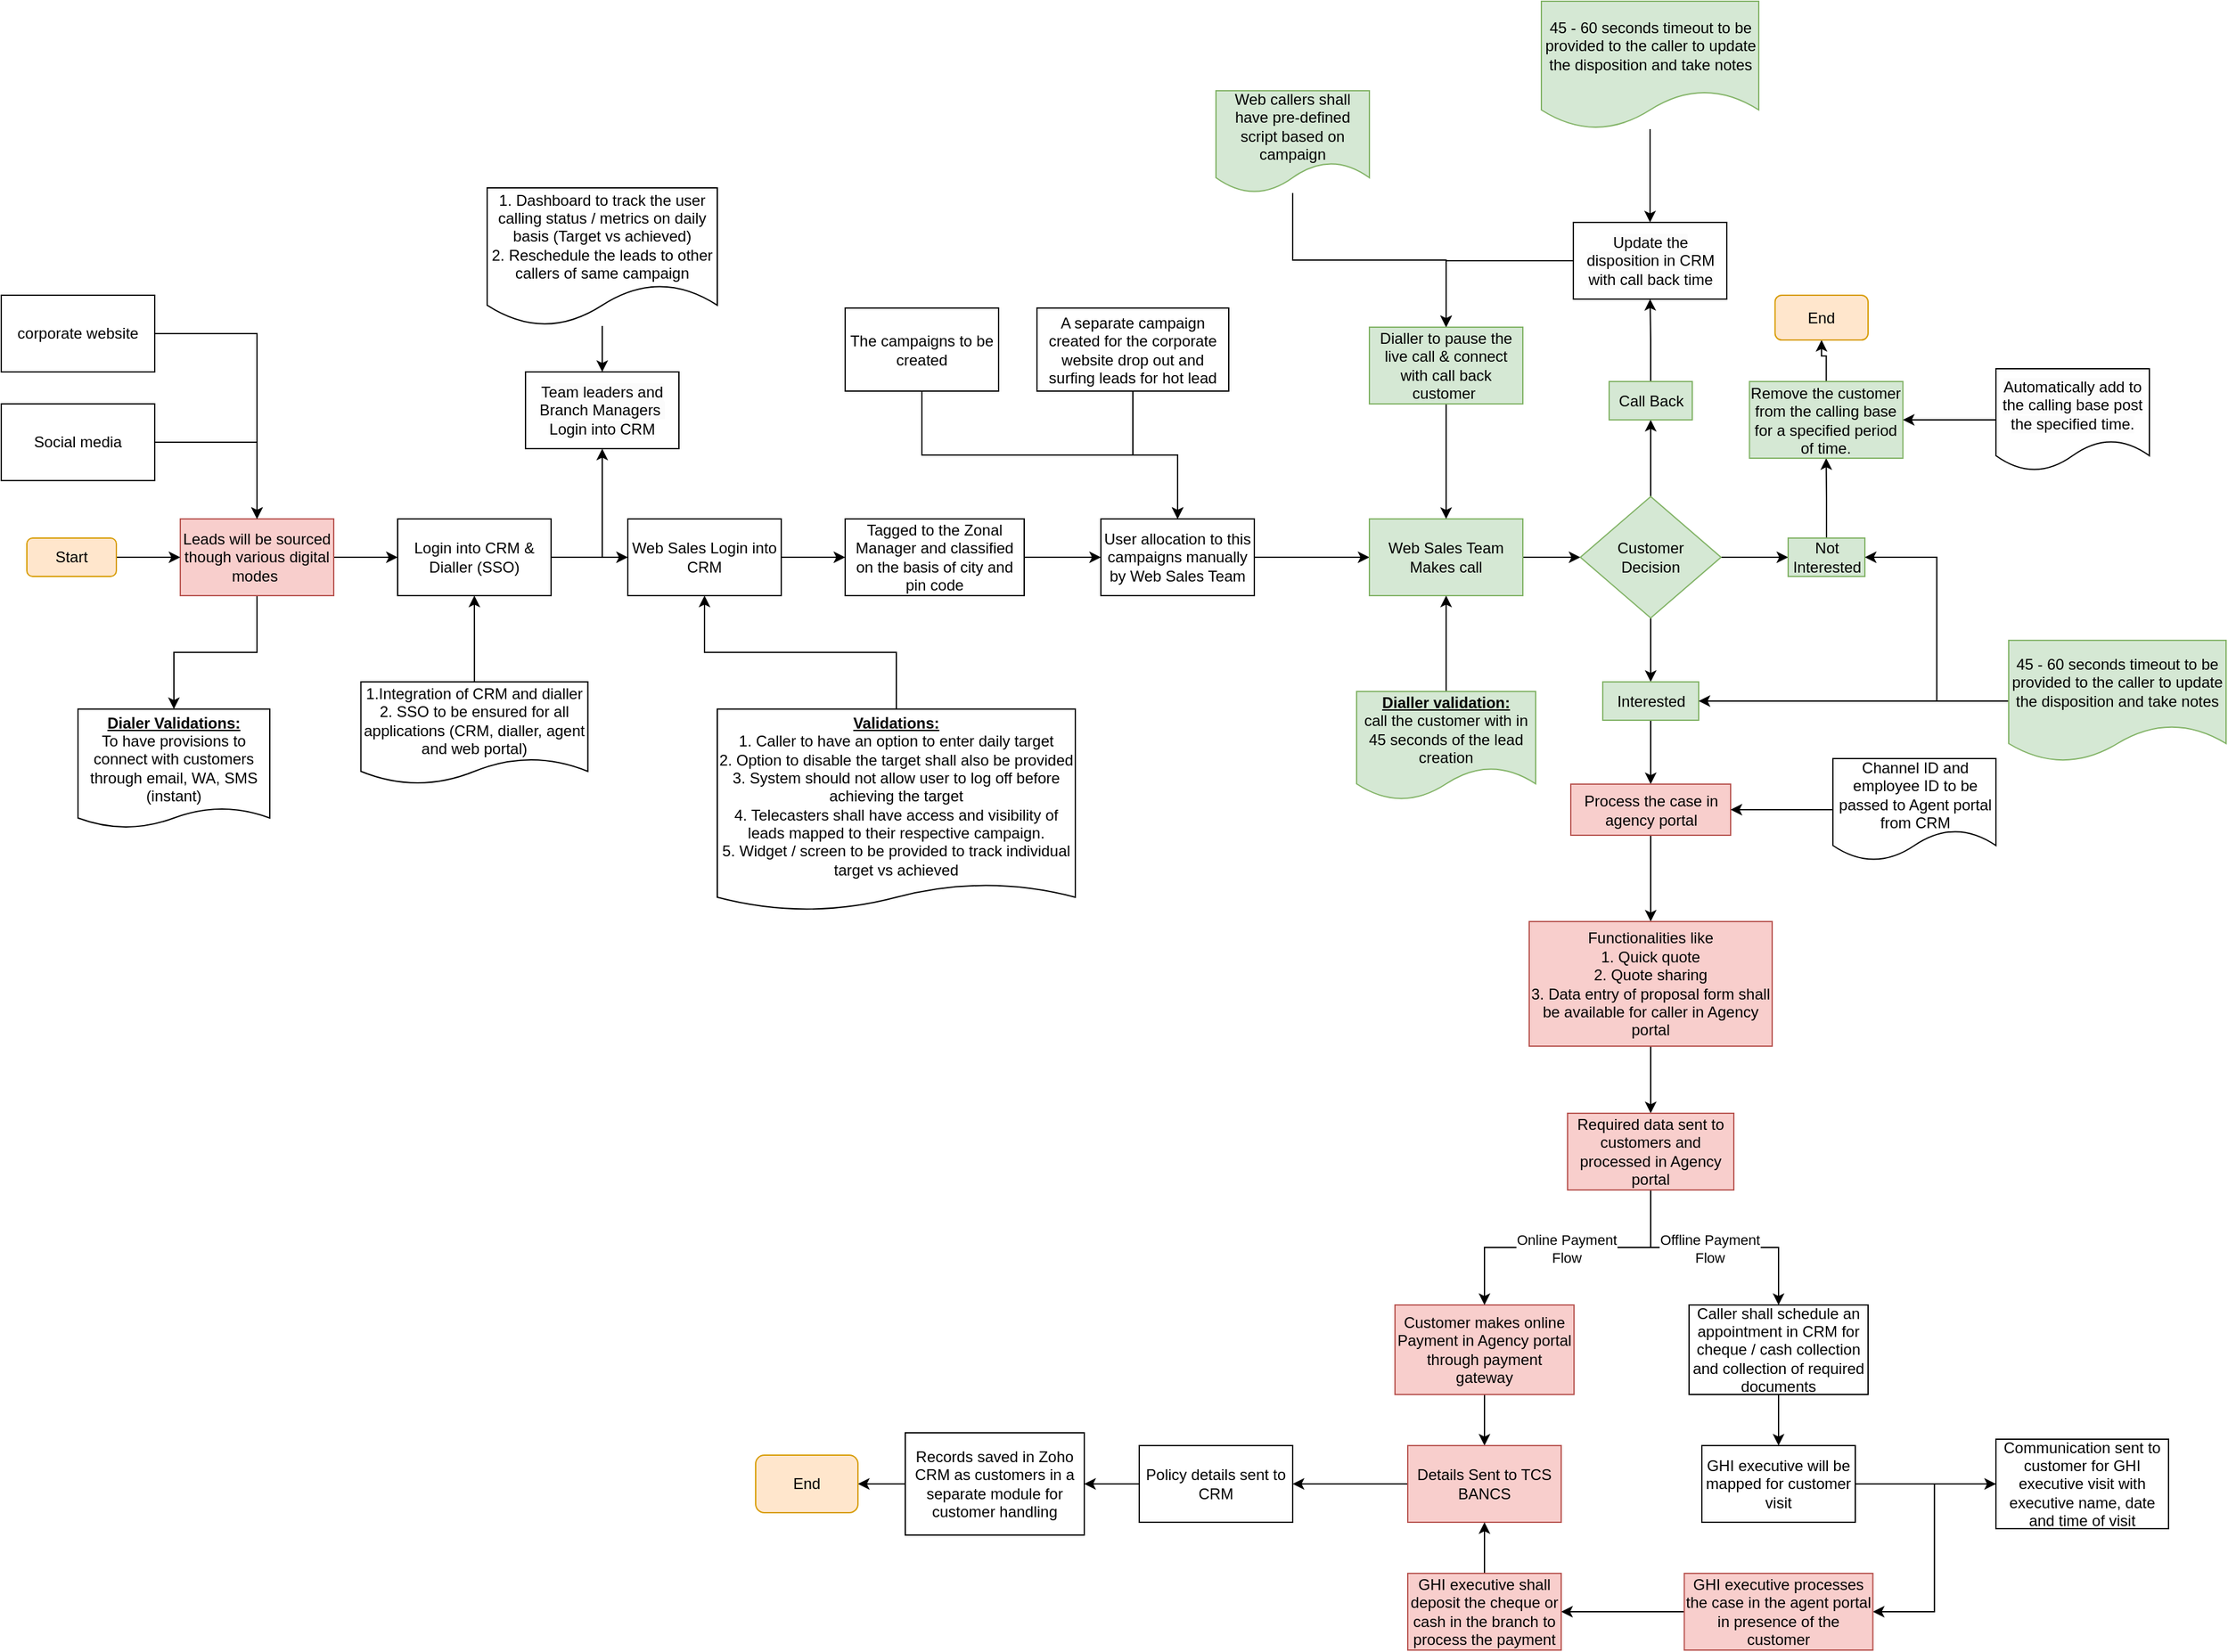 <mxfile version="24.6.4" type="github">
  <diagram name="Page-1" id="cPXebE8d43cmAomiVw6z">
    <mxGraphModel dx="3364" dy="1511" grid="1" gridSize="10" guides="1" tooltips="1" connect="1" arrows="1" fold="1" page="1" pageScale="1" pageWidth="1169" pageHeight="827" background="#ffffff" math="0" shadow="0">
      <root>
        <mxCell id="0" />
        <mxCell id="1" parent="0" />
        <mxCell id="DHG3hZiEQoI8j79bsbjd-3" style="edgeStyle=orthogonalEdgeStyle;rounded=0;orthogonalLoop=1;jettySize=auto;html=1;" edge="1" parent="1" source="fGk7OGRNWrDz0cRM8d9a-1" target="DHG3hZiEQoI8j79bsbjd-1">
          <mxGeometry relative="1" as="geometry" />
        </mxCell>
        <mxCell id="DHG3hZiEQoI8j79bsbjd-37" style="edgeStyle=orthogonalEdgeStyle;rounded=0;orthogonalLoop=1;jettySize=auto;html=1;entryX=0.5;entryY=0;entryDx=0;entryDy=0;" edge="1" parent="1" source="fGk7OGRNWrDz0cRM8d9a-1" target="DHG3hZiEQoI8j79bsbjd-36">
          <mxGeometry relative="1" as="geometry" />
        </mxCell>
        <mxCell id="fGk7OGRNWrDz0cRM8d9a-1" value="Leads will be sourced though various digital modes&amp;nbsp;" style="rounded=0;whiteSpace=wrap;html=1;fillColor=#f8cecc;strokeColor=#b85450;" parent="1" vertex="1">
          <mxGeometry x="-2160" y="115" width="120" height="60" as="geometry" />
        </mxCell>
        <mxCell id="fGk7OGRNWrDz0cRM8d9a-10" style="edgeStyle=orthogonalEdgeStyle;rounded=0;orthogonalLoop=1;jettySize=auto;html=1;entryX=0.5;entryY=0;entryDx=0;entryDy=0;exitX=1;exitY=0.5;exitDx=0;exitDy=0;" parent="1" source="fGk7OGRNWrDz0cRM8d9a-2" target="fGk7OGRNWrDz0cRM8d9a-1" edge="1">
          <mxGeometry relative="1" as="geometry" />
        </mxCell>
        <mxCell id="fGk7OGRNWrDz0cRM8d9a-2" value="Social media" style="rounded=0;whiteSpace=wrap;html=1;" parent="1" vertex="1">
          <mxGeometry x="-2300" y="25" width="120" height="60" as="geometry" />
        </mxCell>
        <mxCell id="fGk7OGRNWrDz0cRM8d9a-12" style="edgeStyle=orthogonalEdgeStyle;rounded=0;orthogonalLoop=1;jettySize=auto;html=1;entryX=0.5;entryY=0;entryDx=0;entryDy=0;exitX=1;exitY=0.5;exitDx=0;exitDy=0;" parent="1" source="fGk7OGRNWrDz0cRM8d9a-3" target="fGk7OGRNWrDz0cRM8d9a-1" edge="1">
          <mxGeometry relative="1" as="geometry" />
        </mxCell>
        <mxCell id="fGk7OGRNWrDz0cRM8d9a-3" value="corporate website" style="rounded=0;whiteSpace=wrap;html=1;" parent="1" vertex="1">
          <mxGeometry x="-2300" y="-60" width="120" height="60" as="geometry" />
        </mxCell>
        <mxCell id="DHG3hZiEQoI8j79bsbjd-21" style="edgeStyle=orthogonalEdgeStyle;rounded=0;orthogonalLoop=1;jettySize=auto;html=1;entryX=0.5;entryY=0;entryDx=0;entryDy=0;exitX=0.5;exitY=1;exitDx=0;exitDy=0;" edge="1" parent="1" source="fGk7OGRNWrDz0cRM8d9a-13" target="fGk7OGRNWrDz0cRM8d9a-16">
          <mxGeometry relative="1" as="geometry" />
        </mxCell>
        <mxCell id="fGk7OGRNWrDz0cRM8d9a-13" value="The campaigns to be created" style="rounded=0;whiteSpace=wrap;html=1;" parent="1" vertex="1">
          <mxGeometry x="-1640" y="-50" width="120" height="65" as="geometry" />
        </mxCell>
        <mxCell id="fGk7OGRNWrDz0cRM8d9a-32" style="edgeStyle=orthogonalEdgeStyle;rounded=0;orthogonalLoop=1;jettySize=auto;html=1;" parent="1" source="fGk7OGRNWrDz0cRM8d9a-16" target="fGk7OGRNWrDz0cRM8d9a-43" edge="1">
          <mxGeometry relative="1" as="geometry">
            <mxPoint x="-1270" y="145" as="targetPoint" />
          </mxGeometry>
        </mxCell>
        <mxCell id="fGk7OGRNWrDz0cRM8d9a-16" value="User allocation to this campaigns&amp;nbsp;manually by Web Sales Team" style="rounded=0;whiteSpace=wrap;html=1;" parent="1" vertex="1">
          <mxGeometry x="-1440" y="115" width="120" height="60" as="geometry" />
        </mxCell>
        <mxCell id="DHG3hZiEQoI8j79bsbjd-22" style="edgeStyle=orthogonalEdgeStyle;rounded=0;orthogonalLoop=1;jettySize=auto;html=1;entryX=0.5;entryY=0;entryDx=0;entryDy=0;" edge="1" parent="1" source="fGk7OGRNWrDz0cRM8d9a-19" target="fGk7OGRNWrDz0cRM8d9a-16">
          <mxGeometry relative="1" as="geometry" />
        </mxCell>
        <mxCell id="fGk7OGRNWrDz0cRM8d9a-19" value="A separate campaign created for the corporate website drop out and surfing leads for hot lead" style="rounded=0;whiteSpace=wrap;html=1;" parent="1" vertex="1">
          <mxGeometry x="-1490" y="-50" width="150" height="65" as="geometry" />
        </mxCell>
        <mxCell id="DHG3hZiEQoI8j79bsbjd-23" style="edgeStyle=orthogonalEdgeStyle;rounded=0;orthogonalLoop=1;jettySize=auto;html=1;entryX=0;entryY=0.5;entryDx=0;entryDy=0;" edge="1" parent="1" source="fGk7OGRNWrDz0cRM8d9a-22" target="fGk7OGRNWrDz0cRM8d9a-16">
          <mxGeometry relative="1" as="geometry" />
        </mxCell>
        <mxCell id="fGk7OGRNWrDz0cRM8d9a-22" value="Tagged to the Zonal Manager and classified on the basis of city and pin code" style="rounded=0;whiteSpace=wrap;html=1;" parent="1" vertex="1">
          <mxGeometry x="-1640" y="115" width="140" height="60" as="geometry" />
        </mxCell>
        <mxCell id="DHG3hZiEQoI8j79bsbjd-27" style="edgeStyle=orthogonalEdgeStyle;rounded=0;orthogonalLoop=1;jettySize=auto;html=1;entryX=0.5;entryY=1;entryDx=0;entryDy=0;" edge="1" parent="1" source="fGk7OGRNWrDz0cRM8d9a-27" target="DHG3hZiEQoI8j79bsbjd-1">
          <mxGeometry relative="1" as="geometry">
            <mxPoint x="-1930" y="200" as="targetPoint" />
          </mxGeometry>
        </mxCell>
        <mxCell id="fGk7OGRNWrDz0cRM8d9a-27" value="1.Integration of CRM and dialler&lt;div&gt;2. SSO to be ensured for all applications (CRM, dialler, agent and web portal)&lt;/div&gt;" style="shape=document;whiteSpace=wrap;html=1;boundedLbl=1;size=0.25;" parent="1" vertex="1">
          <mxGeometry x="-2018.75" y="242.5" width="177.5" height="80" as="geometry" />
        </mxCell>
        <mxCell id="fGk7OGRNWrDz0cRM8d9a-52" style="edgeStyle=orthogonalEdgeStyle;rounded=0;orthogonalLoop=1;jettySize=auto;html=1;" parent="1" source="fGk7OGRNWrDz0cRM8d9a-43" target="fGk7OGRNWrDz0cRM8d9a-47" edge="1">
          <mxGeometry relative="1" as="geometry" />
        </mxCell>
        <mxCell id="fGk7OGRNWrDz0cRM8d9a-43" value="Web Sales Team Makes call" style="rounded=0;whiteSpace=wrap;html=1;fillColor=#d5e8d4;strokeColor=#82b366;" parent="1" vertex="1">
          <mxGeometry x="-1230" y="115" width="120" height="60" as="geometry" />
        </mxCell>
        <mxCell id="fGk7OGRNWrDz0cRM8d9a-67" style="edgeStyle=orthogonalEdgeStyle;rounded=0;orthogonalLoop=1;jettySize=auto;html=1;entryX=0.5;entryY=0;entryDx=0;entryDy=0;" parent="1" source="fGk7OGRNWrDz0cRM8d9a-47" target="fGk7OGRNWrDz0cRM8d9a-66" edge="1">
          <mxGeometry relative="1" as="geometry" />
        </mxCell>
        <mxCell id="fGk7OGRNWrDz0cRM8d9a-69" style="edgeStyle=orthogonalEdgeStyle;rounded=0;orthogonalLoop=1;jettySize=auto;html=1;" parent="1" source="fGk7OGRNWrDz0cRM8d9a-47" target="fGk7OGRNWrDz0cRM8d9a-49" edge="1">
          <mxGeometry relative="1" as="geometry" />
        </mxCell>
        <mxCell id="fGk7OGRNWrDz0cRM8d9a-70" style="edgeStyle=orthogonalEdgeStyle;rounded=0;orthogonalLoop=1;jettySize=auto;html=1;" parent="1" source="fGk7OGRNWrDz0cRM8d9a-47" target="fGk7OGRNWrDz0cRM8d9a-48" edge="1">
          <mxGeometry relative="1" as="geometry" />
        </mxCell>
        <mxCell id="fGk7OGRNWrDz0cRM8d9a-47" value="Customer&lt;div&gt;Decision&lt;/div&gt;" style="rhombus;whiteSpace=wrap;html=1;fillColor=#d5e8d4;strokeColor=#82b366;" parent="1" vertex="1">
          <mxGeometry x="-1065" y="97.5" width="110" height="95" as="geometry" />
        </mxCell>
        <mxCell id="fGk7OGRNWrDz0cRM8d9a-142" style="edgeStyle=orthogonalEdgeStyle;rounded=0;orthogonalLoop=1;jettySize=auto;html=1;" parent="1" source="fGk7OGRNWrDz0cRM8d9a-48" target="fGk7OGRNWrDz0cRM8d9a-141" edge="1">
          <mxGeometry relative="1" as="geometry" />
        </mxCell>
        <mxCell id="fGk7OGRNWrDz0cRM8d9a-48" value="Call Back" style="rounded=0;whiteSpace=wrap;html=1;fillColor=#d5e8d4;strokeColor=#82b366;" parent="1" vertex="1">
          <mxGeometry x="-1042.5" y="7.5" width="65" height="30" as="geometry" />
        </mxCell>
        <mxCell id="fGk7OGRNWrDz0cRM8d9a-116" style="edgeStyle=orthogonalEdgeStyle;rounded=0;orthogonalLoop=1;jettySize=auto;html=1;entryX=0.5;entryY=1;entryDx=0;entryDy=0;" parent="1" source="fGk7OGRNWrDz0cRM8d9a-49" target="fGk7OGRNWrDz0cRM8d9a-113" edge="1">
          <mxGeometry relative="1" as="geometry" />
        </mxCell>
        <mxCell id="fGk7OGRNWrDz0cRM8d9a-49" value="Not Interested" style="rounded=0;whiteSpace=wrap;html=1;fillColor=#d5e8d4;strokeColor=#82b366;" parent="1" vertex="1">
          <mxGeometry x="-902.5" y="130" width="60" height="30" as="geometry" />
        </mxCell>
        <mxCell id="fGk7OGRNWrDz0cRM8d9a-51" style="edgeStyle=orthogonalEdgeStyle;rounded=0;orthogonalLoop=1;jettySize=auto;html=1;entryX=0;entryY=0.5;entryDx=0;entryDy=0;" parent="1" source="fGk7OGRNWrDz0cRM8d9a-50" target="fGk7OGRNWrDz0cRM8d9a-1" edge="1">
          <mxGeometry relative="1" as="geometry" />
        </mxCell>
        <mxCell id="fGk7OGRNWrDz0cRM8d9a-50" value="Start" style="rounded=1;whiteSpace=wrap;html=1;fillColor=#ffe6cc;strokeColor=#d79b00;" parent="1" vertex="1">
          <mxGeometry x="-2280" y="130" width="70" height="30" as="geometry" />
        </mxCell>
        <mxCell id="fGk7OGRNWrDz0cRM8d9a-92" style="edgeStyle=orthogonalEdgeStyle;rounded=0;orthogonalLoop=1;jettySize=auto;html=1;entryX=0.5;entryY=0;entryDx=0;entryDy=0;" parent="1" source="fGk7OGRNWrDz0cRM8d9a-66" target="fGk7OGRNWrDz0cRM8d9a-91" edge="1">
          <mxGeometry relative="1" as="geometry">
            <mxPoint x="-1040" y="300" as="targetPoint" />
          </mxGeometry>
        </mxCell>
        <mxCell id="fGk7OGRNWrDz0cRM8d9a-66" value="Inte&lt;span style=&quot;background-color: initial;&quot;&gt;rested&lt;/span&gt;" style="rounded=0;whiteSpace=wrap;html=1;fillColor=#d5e8d4;strokeColor=#82b366;" parent="1" vertex="1">
          <mxGeometry x="-1047.5" y="242.5" width="75" height="30" as="geometry" />
        </mxCell>
        <mxCell id="fGk7OGRNWrDz0cRM8d9a-148" style="edgeStyle=orthogonalEdgeStyle;rounded=0;orthogonalLoop=1;jettySize=auto;html=1;" parent="1" source="fGk7OGRNWrDz0cRM8d9a-89" target="fGk7OGRNWrDz0cRM8d9a-43" edge="1">
          <mxGeometry relative="1" as="geometry" />
        </mxCell>
        <mxCell id="fGk7OGRNWrDz0cRM8d9a-89" value="&lt;u&gt;&lt;b&gt;Dialler validation:&lt;/b&gt;&lt;/u&gt;&lt;div&gt;call the customer with in 45 seconds of the lead creation&lt;/div&gt;" style="shape=document;whiteSpace=wrap;html=1;boundedLbl=1;fillColor=#d5e8d4;strokeColor=#82b366;" parent="1" vertex="1">
          <mxGeometry x="-1240" y="250" width="140" height="85" as="geometry" />
        </mxCell>
        <mxCell id="fGk7OGRNWrDz0cRM8d9a-94" style="edgeStyle=orthogonalEdgeStyle;rounded=0;orthogonalLoop=1;jettySize=auto;html=1;" parent="1" source="fGk7OGRNWrDz0cRM8d9a-91" target="fGk7OGRNWrDz0cRM8d9a-93" edge="1">
          <mxGeometry relative="1" as="geometry" />
        </mxCell>
        <mxCell id="fGk7OGRNWrDz0cRM8d9a-91" value="Process the case in agency portal" style="whiteSpace=wrap;html=1;fillColor=#f8cecc;strokeColor=#b85450;" parent="1" vertex="1">
          <mxGeometry x="-1072.5" y="322.5" width="125" height="40" as="geometry" />
        </mxCell>
        <mxCell id="fGk7OGRNWrDz0cRM8d9a-119" style="edgeStyle=orthogonalEdgeStyle;rounded=0;orthogonalLoop=1;jettySize=auto;html=1;entryX=0.5;entryY=0;entryDx=0;entryDy=0;" parent="1" source="fGk7OGRNWrDz0cRM8d9a-93" target="fGk7OGRNWrDz0cRM8d9a-100" edge="1">
          <mxGeometry relative="1" as="geometry" />
        </mxCell>
        <mxCell id="fGk7OGRNWrDz0cRM8d9a-93" value="Functionalities like&lt;div&gt;1. Quick quote&lt;/div&gt;&lt;div&gt;2. Quote sharing&lt;/div&gt;&lt;div&gt;3. Data entry of proposal form shall be available for caller in Agency portal&lt;/div&gt;" style="rounded=0;whiteSpace=wrap;html=1;fillColor=#f8cecc;strokeColor=#b85450;" parent="1" vertex="1">
          <mxGeometry x="-1105" y="430" width="190" height="97.5" as="geometry" />
        </mxCell>
        <mxCell id="fGk7OGRNWrDz0cRM8d9a-137" style="edgeStyle=orthogonalEdgeStyle;rounded=0;orthogonalLoop=1;jettySize=auto;html=1;entryX=0.5;entryY=0;entryDx=0;entryDy=0;" parent="1" source="fGk7OGRNWrDz0cRM8d9a-95" target="fGk7OGRNWrDz0cRM8d9a-96" edge="1">
          <mxGeometry relative="1" as="geometry" />
        </mxCell>
        <mxCell id="fGk7OGRNWrDz0cRM8d9a-95" value="Customer makes online Payment in Agency portal through payment gateway" style="whiteSpace=wrap;html=1;fillColor=#f8cecc;strokeColor=#b85450;" parent="1" vertex="1">
          <mxGeometry x="-1210" y="730" width="140" height="70" as="geometry" />
        </mxCell>
        <mxCell id="fGk7OGRNWrDz0cRM8d9a-138" style="edgeStyle=orthogonalEdgeStyle;rounded=0;orthogonalLoop=1;jettySize=auto;html=1;" parent="1" source="fGk7OGRNWrDz0cRM8d9a-96" target="fGk7OGRNWrDz0cRM8d9a-97" edge="1">
          <mxGeometry relative="1" as="geometry" />
        </mxCell>
        <mxCell id="fGk7OGRNWrDz0cRM8d9a-96" value="Details Sent to TCS BANCS" style="whiteSpace=wrap;html=1;fillColor=#f8cecc;strokeColor=#b85450;" parent="1" vertex="1">
          <mxGeometry x="-1200" y="840" width="120" height="60" as="geometry" />
        </mxCell>
        <mxCell id="fGk7OGRNWrDz0cRM8d9a-139" style="edgeStyle=orthogonalEdgeStyle;rounded=0;orthogonalLoop=1;jettySize=auto;html=1;entryX=1;entryY=0.5;entryDx=0;entryDy=0;" parent="1" source="fGk7OGRNWrDz0cRM8d9a-97" target="fGk7OGRNWrDz0cRM8d9a-98" edge="1">
          <mxGeometry relative="1" as="geometry" />
        </mxCell>
        <mxCell id="fGk7OGRNWrDz0cRM8d9a-97" value="Policy details sent to CRM" style="whiteSpace=wrap;html=1;" parent="1" vertex="1">
          <mxGeometry x="-1410" y="840" width="120" height="60" as="geometry" />
        </mxCell>
        <mxCell id="fGk7OGRNWrDz0cRM8d9a-140" style="edgeStyle=orthogonalEdgeStyle;rounded=0;orthogonalLoop=1;jettySize=auto;html=1;" parent="1" source="fGk7OGRNWrDz0cRM8d9a-98" target="fGk7OGRNWrDz0cRM8d9a-99" edge="1">
          <mxGeometry relative="1" as="geometry" />
        </mxCell>
        <mxCell id="fGk7OGRNWrDz0cRM8d9a-98" value="Records saved in Zoho CRM as customers in a separate module for customer handling" style="whiteSpace=wrap;html=1;" parent="1" vertex="1">
          <mxGeometry x="-1593" y="830" width="140" height="80" as="geometry" />
        </mxCell>
        <mxCell id="fGk7OGRNWrDz0cRM8d9a-99" value="End" style="rounded=1;whiteSpace=wrap;html=1;fillColor=#ffe6cc;strokeColor=#d79b00;" parent="1" vertex="1">
          <mxGeometry x="-1710" y="847.5" width="80" height="45" as="geometry" />
        </mxCell>
        <mxCell id="fGk7OGRNWrDz0cRM8d9a-128" style="edgeStyle=orthogonalEdgeStyle;rounded=0;orthogonalLoop=1;jettySize=auto;html=1;" parent="1" source="fGk7OGRNWrDz0cRM8d9a-100" target="fGk7OGRNWrDz0cRM8d9a-95" edge="1">
          <mxGeometry relative="1" as="geometry" />
        </mxCell>
        <mxCell id="DHG3hZiEQoI8j79bsbjd-5" value="Online Payment&lt;div&gt;Flow&lt;/div&gt;" style="edgeLabel;html=1;align=center;verticalAlign=middle;resizable=0;points=[];" vertex="1" connectable="0" parent="fGk7OGRNWrDz0cRM8d9a-128">
          <mxGeometry x="0.01" y="1" relative="1" as="geometry">
            <mxPoint as="offset" />
          </mxGeometry>
        </mxCell>
        <mxCell id="fGk7OGRNWrDz0cRM8d9a-129" style="edgeStyle=orthogonalEdgeStyle;rounded=0;orthogonalLoop=1;jettySize=auto;html=1;entryX=0.5;entryY=0;entryDx=0;entryDy=0;" parent="1" source="fGk7OGRNWrDz0cRM8d9a-100" target="fGk7OGRNWrDz0cRM8d9a-101" edge="1">
          <mxGeometry relative="1" as="geometry" />
        </mxCell>
        <mxCell id="DHG3hZiEQoI8j79bsbjd-6" value="Offline Payment&lt;div&gt;Flow&lt;/div&gt;" style="edgeLabel;html=1;align=center;verticalAlign=middle;resizable=0;points=[];" vertex="1" connectable="0" parent="fGk7OGRNWrDz0cRM8d9a-129">
          <mxGeometry x="-0.046" y="-1" relative="1" as="geometry">
            <mxPoint as="offset" />
          </mxGeometry>
        </mxCell>
        <mxCell id="fGk7OGRNWrDz0cRM8d9a-100" value="Required data sent to customers and processed in Agency portal" style="rounded=0;whiteSpace=wrap;html=1;fillColor=#f8cecc;strokeColor=#b85450;" parent="1" vertex="1">
          <mxGeometry x="-1075" y="580" width="130" height="60" as="geometry" />
        </mxCell>
        <mxCell id="fGk7OGRNWrDz0cRM8d9a-132" value="" style="edgeStyle=orthogonalEdgeStyle;rounded=0;orthogonalLoop=1;jettySize=auto;html=1;" parent="1" source="fGk7OGRNWrDz0cRM8d9a-101" target="fGk7OGRNWrDz0cRM8d9a-102" edge="1">
          <mxGeometry relative="1" as="geometry" />
        </mxCell>
        <mxCell id="fGk7OGRNWrDz0cRM8d9a-101" value="Caller shall schedule an appointment in CRM for cheque / cash collection and collection of required documents" style="whiteSpace=wrap;html=1;" parent="1" vertex="1">
          <mxGeometry x="-980" y="730" width="140" height="70" as="geometry" />
        </mxCell>
        <mxCell id="fGk7OGRNWrDz0cRM8d9a-133" style="edgeStyle=orthogonalEdgeStyle;rounded=0;orthogonalLoop=1;jettySize=auto;html=1;" parent="1" source="fGk7OGRNWrDz0cRM8d9a-102" target="fGk7OGRNWrDz0cRM8d9a-103" edge="1">
          <mxGeometry relative="1" as="geometry" />
        </mxCell>
        <mxCell id="fGk7OGRNWrDz0cRM8d9a-102" value="GHI executive will be mapped for customer visit" style="rounded=0;whiteSpace=wrap;html=1;" parent="1" vertex="1">
          <mxGeometry x="-970" y="840" width="120" height="60" as="geometry" />
        </mxCell>
        <mxCell id="fGk7OGRNWrDz0cRM8d9a-134" style="edgeStyle=orthogonalEdgeStyle;rounded=0;orthogonalLoop=1;jettySize=auto;html=1;entryX=1;entryY=0.5;entryDx=0;entryDy=0;" parent="1" source="fGk7OGRNWrDz0cRM8d9a-103" target="fGk7OGRNWrDz0cRM8d9a-104" edge="1">
          <mxGeometry relative="1" as="geometry" />
        </mxCell>
        <mxCell id="fGk7OGRNWrDz0cRM8d9a-103" value="Communication sent to customer for GHI executive visit with executive name, date and time of visit" style="rounded=0;whiteSpace=wrap;html=1;" parent="1" vertex="1">
          <mxGeometry x="-740" y="835" width="135" height="70" as="geometry" />
        </mxCell>
        <mxCell id="fGk7OGRNWrDz0cRM8d9a-135" style="edgeStyle=orthogonalEdgeStyle;rounded=0;orthogonalLoop=1;jettySize=auto;html=1;" parent="1" source="fGk7OGRNWrDz0cRM8d9a-104" target="fGk7OGRNWrDz0cRM8d9a-105" edge="1">
          <mxGeometry relative="1" as="geometry" />
        </mxCell>
        <mxCell id="fGk7OGRNWrDz0cRM8d9a-104" value="GHI executive processes the case in the agent portal in presence of the customer" style="rounded=0;whiteSpace=wrap;html=1;fillColor=#f8cecc;strokeColor=#b85450;" parent="1" vertex="1">
          <mxGeometry x="-983.75" y="940" width="147.5" height="60" as="geometry" />
        </mxCell>
        <mxCell id="fGk7OGRNWrDz0cRM8d9a-136" style="edgeStyle=orthogonalEdgeStyle;rounded=0;orthogonalLoop=1;jettySize=auto;html=1;entryX=0.5;entryY=1;entryDx=0;entryDy=0;" parent="1" source="fGk7OGRNWrDz0cRM8d9a-105" target="fGk7OGRNWrDz0cRM8d9a-96" edge="1">
          <mxGeometry relative="1" as="geometry" />
        </mxCell>
        <mxCell id="fGk7OGRNWrDz0cRM8d9a-105" value="GHI executive shall deposit the cheque or cash in the branch to process the payment" style="rounded=0;whiteSpace=wrap;html=1;fillColor=#f8cecc;strokeColor=#b85450;" parent="1" vertex="1">
          <mxGeometry x="-1200" y="940" width="120" height="60" as="geometry" />
        </mxCell>
        <mxCell id="fGk7OGRNWrDz0cRM8d9a-107" style="edgeStyle=orthogonalEdgeStyle;rounded=0;orthogonalLoop=1;jettySize=auto;html=1;" parent="1" source="fGk7OGRNWrDz0cRM8d9a-106" target="fGk7OGRNWrDz0cRM8d9a-91" edge="1">
          <mxGeometry relative="1" as="geometry" />
        </mxCell>
        <mxCell id="fGk7OGRNWrDz0cRM8d9a-106" value="Channel ID and employee ID to be passed to Agent portal from CRM" style="shape=document;whiteSpace=wrap;html=1;boundedLbl=1;" parent="1" vertex="1">
          <mxGeometry x="-867.5" y="302.5" width="127.5" height="80" as="geometry" />
        </mxCell>
        <mxCell id="fGk7OGRNWrDz0cRM8d9a-111" style="edgeStyle=orthogonalEdgeStyle;rounded=0;orthogonalLoop=1;jettySize=auto;html=1;entryX=1;entryY=0.5;entryDx=0;entryDy=0;" parent="1" source="fGk7OGRNWrDz0cRM8d9a-110" target="fGk7OGRNWrDz0cRM8d9a-66" edge="1">
          <mxGeometry relative="1" as="geometry" />
        </mxCell>
        <mxCell id="fGk7OGRNWrDz0cRM8d9a-149" style="edgeStyle=orthogonalEdgeStyle;rounded=0;orthogonalLoop=1;jettySize=auto;html=1;entryX=1;entryY=0.5;entryDx=0;entryDy=0;" parent="1" source="fGk7OGRNWrDz0cRM8d9a-110" target="fGk7OGRNWrDz0cRM8d9a-49" edge="1">
          <mxGeometry relative="1" as="geometry" />
        </mxCell>
        <mxCell id="fGk7OGRNWrDz0cRM8d9a-110" value="45 - 60 seconds timeout to be provided to the caller to update the disposition and take notes" style="shape=document;whiteSpace=wrap;html=1;boundedLbl=1;fillColor=#d5e8d4;strokeColor=#82b366;" parent="1" vertex="1">
          <mxGeometry x="-730" y="210" width="170" height="95" as="geometry" />
        </mxCell>
        <mxCell id="fGk7OGRNWrDz0cRM8d9a-117" style="edgeStyle=orthogonalEdgeStyle;rounded=0;orthogonalLoop=1;jettySize=auto;html=1;entryX=0.5;entryY=1;entryDx=0;entryDy=0;" parent="1" source="fGk7OGRNWrDz0cRM8d9a-113" target="fGk7OGRNWrDz0cRM8d9a-115" edge="1">
          <mxGeometry relative="1" as="geometry" />
        </mxCell>
        <mxCell id="fGk7OGRNWrDz0cRM8d9a-113" value="Remove the customer from the calling base for a specified period of time." style="rounded=0;whiteSpace=wrap;html=1;fillColor=#d5e8d4;strokeColor=#82b366;" parent="1" vertex="1">
          <mxGeometry x="-932.75" y="7.5" width="120" height="60" as="geometry" />
        </mxCell>
        <mxCell id="fGk7OGRNWrDz0cRM8d9a-118" style="edgeStyle=orthogonalEdgeStyle;rounded=0;orthogonalLoop=1;jettySize=auto;html=1;" parent="1" source="fGk7OGRNWrDz0cRM8d9a-114" target="fGk7OGRNWrDz0cRM8d9a-113" edge="1">
          <mxGeometry relative="1" as="geometry" />
        </mxCell>
        <mxCell id="fGk7OGRNWrDz0cRM8d9a-114" value="&lt;meta charset=&quot;utf-8&quot;&gt;&lt;span style=&quot;color: rgb(0, 0, 0); font-family: Helvetica; font-size: 12px; font-style: normal; font-variant-ligatures: normal; font-variant-caps: normal; font-weight: 400; letter-spacing: normal; orphans: 2; text-align: center; text-indent: 0px; text-transform: none; widows: 2; word-spacing: 0px; -webkit-text-stroke-width: 0px; white-space: normal; background-color: rgb(251, 251, 251); text-decoration-thickness: initial; text-decoration-style: initial; text-decoration-color: initial; display: inline !important; float: none;&quot;&gt;Automatically add to the calling base post the specified time.&lt;/span&gt;" style="shape=document;whiteSpace=wrap;html=1;boundedLbl=1;" parent="1" vertex="1">
          <mxGeometry x="-740" y="-2.5" width="120" height="80" as="geometry" />
        </mxCell>
        <mxCell id="fGk7OGRNWrDz0cRM8d9a-115" value="End" style="rounded=1;whiteSpace=wrap;html=1;fillColor=#ffe6cc;strokeColor=#d79b00;" parent="1" vertex="1">
          <mxGeometry x="-912.75" y="-60" width="72.75" height="35" as="geometry" />
        </mxCell>
        <mxCell id="fGk7OGRNWrDz0cRM8d9a-125" style="edgeStyle=orthogonalEdgeStyle;rounded=0;orthogonalLoop=1;jettySize=auto;html=1;" parent="1" edge="1">
          <mxGeometry relative="1" as="geometry">
            <mxPoint x="-988.75" y="725" as="sourcePoint" />
          </mxGeometry>
        </mxCell>
        <mxCell id="DHG3hZiEQoI8j79bsbjd-51" style="edgeStyle=orthogonalEdgeStyle;rounded=0;orthogonalLoop=1;jettySize=auto;html=1;entryX=0.5;entryY=0;entryDx=0;entryDy=0;" edge="1" parent="1" source="fGk7OGRNWrDz0cRM8d9a-141" target="fGk7OGRNWrDz0cRM8d9a-144">
          <mxGeometry relative="1" as="geometry" />
        </mxCell>
        <mxCell id="fGk7OGRNWrDz0cRM8d9a-141" value="&lt;meta charset=&quot;utf-8&quot;&gt;&lt;span style=&quot;color: rgb(0, 0, 0); font-family: Helvetica; font-size: 12px; font-style: normal; font-variant-ligatures: normal; font-variant-caps: normal; font-weight: 400; letter-spacing: normal; orphans: 2; text-align: center; text-indent: 0px; text-transform: none; widows: 2; word-spacing: 0px; -webkit-text-stroke-width: 0px; white-space: normal; background-color: rgb(251, 251, 251); text-decoration-thickness: initial; text-decoration-style: initial; text-decoration-color: initial; display: inline !important; float: none;&quot;&gt;Update the disposition in CRM with call back time&lt;/span&gt;" style="rounded=0;whiteSpace=wrap;html=1;" parent="1" vertex="1">
          <mxGeometry x="-1070.5" y="-117" width="120" height="60" as="geometry" />
        </mxCell>
        <mxCell id="DHG3hZiEQoI8j79bsbjd-50" style="edgeStyle=orthogonalEdgeStyle;rounded=0;orthogonalLoop=1;jettySize=auto;html=1;" edge="1" parent="1" source="fGk7OGRNWrDz0cRM8d9a-143" target="fGk7OGRNWrDz0cRM8d9a-141">
          <mxGeometry relative="1" as="geometry" />
        </mxCell>
        <mxCell id="fGk7OGRNWrDz0cRM8d9a-143" value="45 - 60 seconds timeout to be provided to the caller to update the disposition and take notes" style="shape=document;whiteSpace=wrap;html=1;boundedLbl=1;fillColor=#d5e8d4;strokeColor=#82b366;" parent="1" vertex="1">
          <mxGeometry x="-1095.5" y="-290" width="170" height="100" as="geometry" />
        </mxCell>
        <mxCell id="fGk7OGRNWrDz0cRM8d9a-145" style="edgeStyle=orthogonalEdgeStyle;rounded=0;orthogonalLoop=1;jettySize=auto;html=1;" parent="1" source="fGk7OGRNWrDz0cRM8d9a-144" target="fGk7OGRNWrDz0cRM8d9a-43" edge="1">
          <mxGeometry relative="1" as="geometry" />
        </mxCell>
        <mxCell id="fGk7OGRNWrDz0cRM8d9a-144" value="Dialler to pause the live call &amp;amp; connect with call back customer&amp;nbsp;" style="rounded=0;whiteSpace=wrap;html=1;fillColor=#d5e8d4;strokeColor=#82b366;" parent="1" vertex="1">
          <mxGeometry x="-1230" y="-35" width="120" height="60" as="geometry" />
        </mxCell>
        <mxCell id="DHG3hZiEQoI8j79bsbjd-24" style="edgeStyle=orthogonalEdgeStyle;rounded=0;orthogonalLoop=1;jettySize=auto;html=1;entryX=0;entryY=0.5;entryDx=0;entryDy=0;" edge="1" parent="1" source="DHG3hZiEQoI8j79bsbjd-1" target="DHG3hZiEQoI8j79bsbjd-9">
          <mxGeometry relative="1" as="geometry" />
        </mxCell>
        <mxCell id="DHG3hZiEQoI8j79bsbjd-40" style="edgeStyle=orthogonalEdgeStyle;rounded=0;orthogonalLoop=1;jettySize=auto;html=1;exitX=1;exitY=0.5;exitDx=0;exitDy=0;" edge="1" parent="1" source="DHG3hZiEQoI8j79bsbjd-1" target="DHG3hZiEQoI8j79bsbjd-8">
          <mxGeometry relative="1" as="geometry" />
        </mxCell>
        <mxCell id="DHG3hZiEQoI8j79bsbjd-1" value="Login into CRM &amp;amp; Dialler (SSO)" style="rounded=0;whiteSpace=wrap;html=1;" vertex="1" parent="1">
          <mxGeometry x="-1990" y="115" width="120" height="60" as="geometry" />
        </mxCell>
        <mxCell id="DHG3hZiEQoI8j79bsbjd-7" value="&lt;b&gt;&lt;u&gt;Validations:&lt;/u&gt;&lt;/b&gt;&lt;div&gt;1. Caller to have an option to enter daily target&lt;div&gt;2. Option to disable the target shall also be provided&lt;/div&gt;&lt;div&gt;3. System should not allow user to log off before achieving the target&lt;/div&gt;&lt;/div&gt;&lt;div&gt;4. Telecasters shall have access and visibility of leads mapped to their respective campaign.&lt;/div&gt;&lt;div&gt;5. Widget / screen to be provided to track individual target vs achieved&lt;/div&gt;" style="shape=document;whiteSpace=wrap;html=1;boundedLbl=1;size=0.13;" vertex="1" parent="1">
          <mxGeometry x="-1740" y="263.75" width="280" height="157.5" as="geometry" />
        </mxCell>
        <mxCell id="DHG3hZiEQoI8j79bsbjd-8" value="&lt;span style=&quot;color: rgb(0, 0, 0); font-family: Helvetica; font-size: 12px; font-style: normal; font-variant-ligatures: normal; font-variant-caps: normal; font-weight: 400; letter-spacing: normal; orphans: 2; text-align: center; text-indent: 0px; text-transform: none; widows: 2; word-spacing: 0px; -webkit-text-stroke-width: 0px; white-space: normal; background-color: rgb(251, 251, 251); text-decoration-thickness: initial; text-decoration-style: initial; text-decoration-color: initial; display: inline !important; float: none;&quot;&gt;Team leaders and Branch Managers&amp;nbsp; Login into CRM&lt;/span&gt;" style="rounded=0;whiteSpace=wrap;html=1;" vertex="1" parent="1">
          <mxGeometry x="-1890" width="120" height="60" as="geometry" />
        </mxCell>
        <mxCell id="DHG3hZiEQoI8j79bsbjd-32" style="edgeStyle=orthogonalEdgeStyle;rounded=0;orthogonalLoop=1;jettySize=auto;html=1;entryX=0;entryY=0.5;entryDx=0;entryDy=0;" edge="1" parent="1" source="DHG3hZiEQoI8j79bsbjd-9" target="fGk7OGRNWrDz0cRM8d9a-22">
          <mxGeometry relative="1" as="geometry" />
        </mxCell>
        <mxCell id="DHG3hZiEQoI8j79bsbjd-9" value="Web Sales Login into CRM" style="rounded=0;whiteSpace=wrap;html=1;" vertex="1" parent="1">
          <mxGeometry x="-1810" y="115" width="120" height="60" as="geometry" />
        </mxCell>
        <mxCell id="DHG3hZiEQoI8j79bsbjd-33" style="edgeStyle=orthogonalEdgeStyle;rounded=0;orthogonalLoop=1;jettySize=auto;html=1;entryX=0.5;entryY=1;entryDx=0;entryDy=0;" edge="1" parent="1" source="DHG3hZiEQoI8j79bsbjd-7" target="DHG3hZiEQoI8j79bsbjd-9">
          <mxGeometry relative="1" as="geometry">
            <mxPoint x="-1770" y="160" as="targetPoint" />
          </mxGeometry>
        </mxCell>
        <mxCell id="DHG3hZiEQoI8j79bsbjd-35" style="edgeStyle=orthogonalEdgeStyle;rounded=0;orthogonalLoop=1;jettySize=auto;html=1;entryX=0.5;entryY=0;entryDx=0;entryDy=0;" edge="1" parent="1" source="DHG3hZiEQoI8j79bsbjd-34" target="DHG3hZiEQoI8j79bsbjd-8">
          <mxGeometry relative="1" as="geometry" />
        </mxCell>
        <mxCell id="DHG3hZiEQoI8j79bsbjd-34" value="1. Dashboard to track the user calling status / metrics on daily basis (Target vs achieved)&lt;div&gt;2. Reschedule the leads to other callers of same campaign&lt;/div&gt;" style="shape=document;whiteSpace=wrap;html=1;boundedLbl=1;" vertex="1" parent="1">
          <mxGeometry x="-1920" y="-144" width="180" height="108" as="geometry" />
        </mxCell>
        <mxCell id="DHG3hZiEQoI8j79bsbjd-36" value="&lt;b&gt;&lt;u&gt;Dialer Validations:&lt;/u&gt;&lt;/b&gt;&lt;div&gt;To have provisions to connect with customers through email, WA, SMS (instant)&lt;/div&gt;" style="shape=document;whiteSpace=wrap;html=1;boundedLbl=1;size=0.167;" vertex="1" parent="1">
          <mxGeometry x="-2240" y="263.75" width="150" height="93" as="geometry" />
        </mxCell>
        <mxCell id="DHG3hZiEQoI8j79bsbjd-45" style="edgeStyle=orthogonalEdgeStyle;rounded=0;orthogonalLoop=1;jettySize=auto;html=1;entryX=0.5;entryY=0;entryDx=0;entryDy=0;" edge="1" parent="1" source="DHG3hZiEQoI8j79bsbjd-43" target="fGk7OGRNWrDz0cRM8d9a-144">
          <mxGeometry relative="1" as="geometry" />
        </mxCell>
        <mxCell id="DHG3hZiEQoI8j79bsbjd-43" value="Web callers shall have pre-defined script based on campaign" style="shape=document;whiteSpace=wrap;html=1;boundedLbl=1;fillColor=#d5e8d4;strokeColor=#82b366;" vertex="1" parent="1">
          <mxGeometry x="-1350" y="-220" width="120" height="80" as="geometry" />
        </mxCell>
      </root>
    </mxGraphModel>
  </diagram>
</mxfile>
